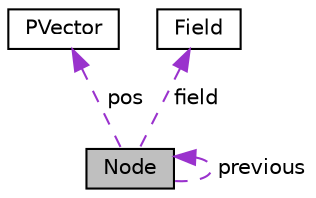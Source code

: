digraph "Node"
{
 // LATEX_PDF_SIZE
  edge [fontname="Helvetica",fontsize="10",labelfontname="Helvetica",labelfontsize="10"];
  node [fontname="Helvetica",fontsize="10",shape=record];
  Node1 [label="Node",height=0.2,width=0.4,color="black", fillcolor="grey75", style="filled", fontcolor="black",tooltip=" "];
  Node1 -> Node1 [dir="back",color="darkorchid3",fontsize="10",style="dashed",label=" previous" ,fontname="Helvetica"];
  Node2 -> Node1 [dir="back",color="darkorchid3",fontsize="10",style="dashed",label=" pos" ,fontname="Helvetica"];
  Node2 [label="PVector",height=0.2,width=0.4,color="black", fillcolor="white", style="filled",URL="$class_p_vector.html",tooltip=" "];
  Node3 -> Node1 [dir="back",color="darkorchid3",fontsize="10",style="dashed",label=" field" ,fontname="Helvetica"];
  Node3 [label="Field",height=0.2,width=0.4,color="black", fillcolor="white", style="filled",URL="$class_field.html",tooltip=" "];
}
